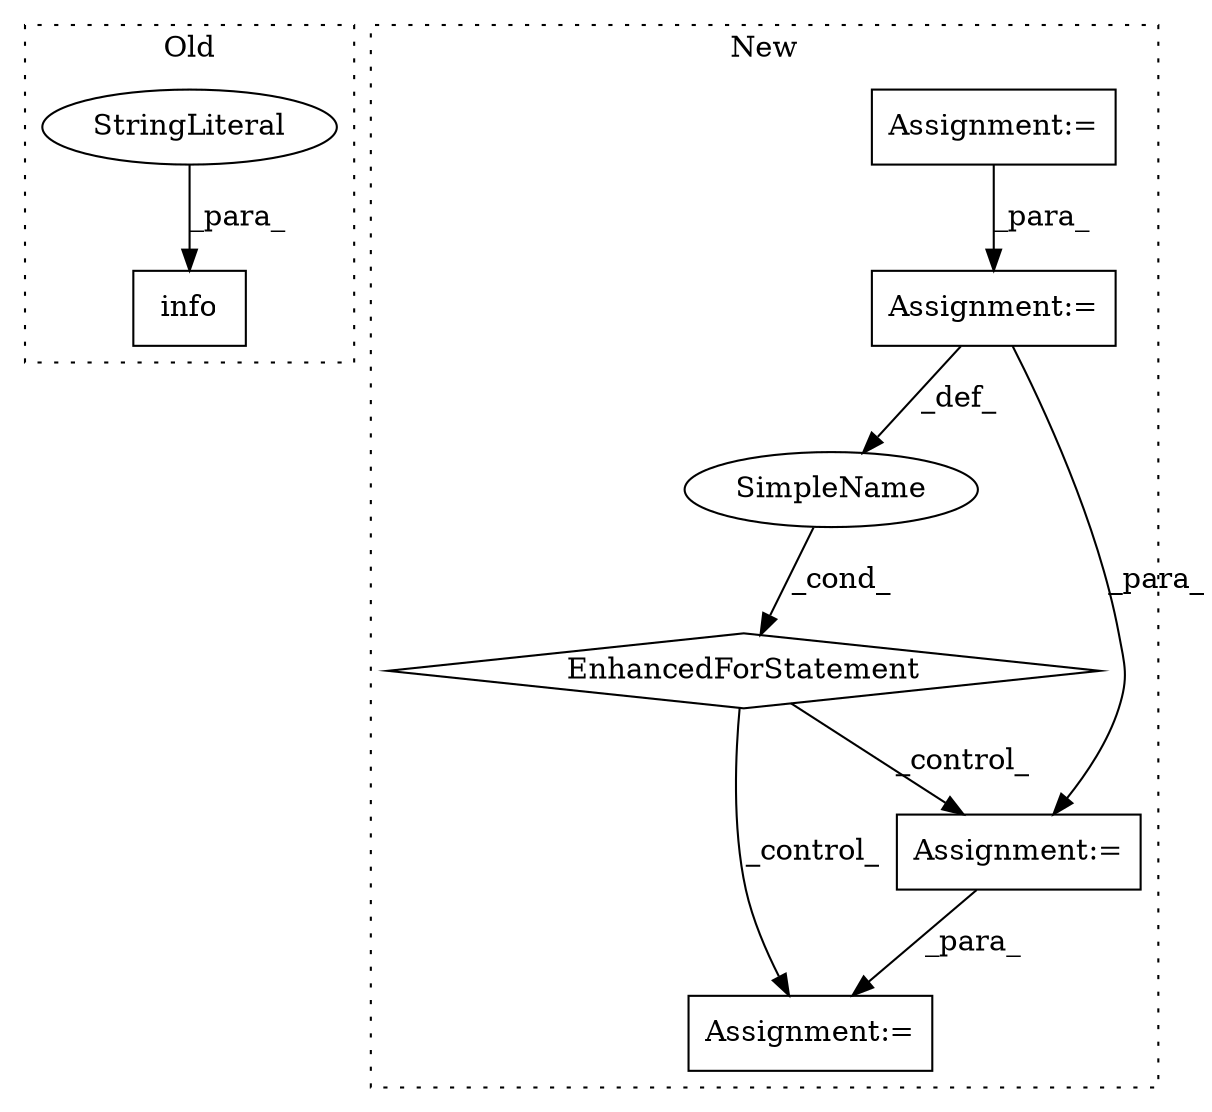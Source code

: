 digraph G {
subgraph cluster0 {
1 [label="info" a="32" s="314,363" l="5,1" shape="box"];
4 [label="StringLiteral" a="45" s="319" l="44" shape="ellipse"];
label = "Old";
style="dotted";
}
subgraph cluster1 {
2 [label="EnhancedForStatement" a="70" s="388,479" l="53,2" shape="diamond"];
3 [label="Assignment:=" a="7" s="209" l="1" shape="box"];
5 [label="Assignment:=" a="7" s="388,479" l="53,2" shape="box"];
6 [label="Assignment:=" a="7" s="647" l="1" shape="box"];
7 [label="SimpleName" a="42" s="454" l="6" shape="ellipse"];
8 [label="Assignment:=" a="7" s="510" l="1" shape="box"];
label = "New";
style="dotted";
}
2 -> 8 [label="_control_"];
2 -> 6 [label="_control_"];
3 -> 5 [label="_para_"];
4 -> 1 [label="_para_"];
5 -> 8 [label="_para_"];
5 -> 7 [label="_def_"];
7 -> 2 [label="_cond_"];
8 -> 6 [label="_para_"];
}